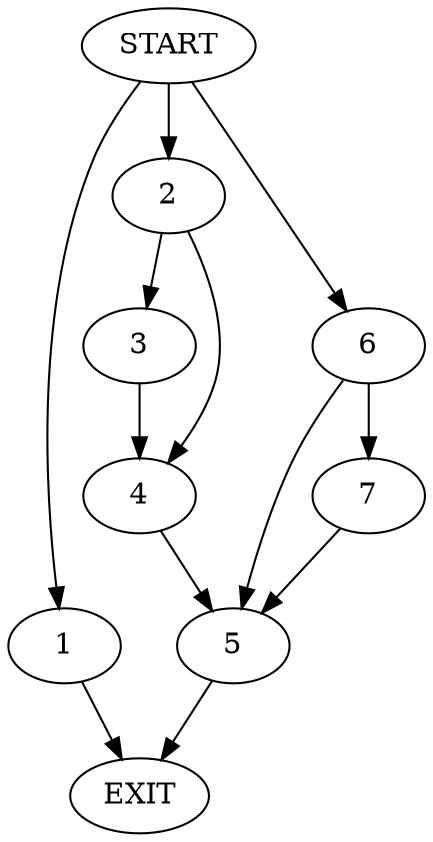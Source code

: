 digraph {
0 [label="START"]
8 [label="EXIT"]
0 -> 1
1 -> 8
0 -> 2
2 -> 3
2 -> 4
4 -> 5
3 -> 4
5 -> 8
0 -> 6
6 -> 7
6 -> 5
7 -> 5
}
